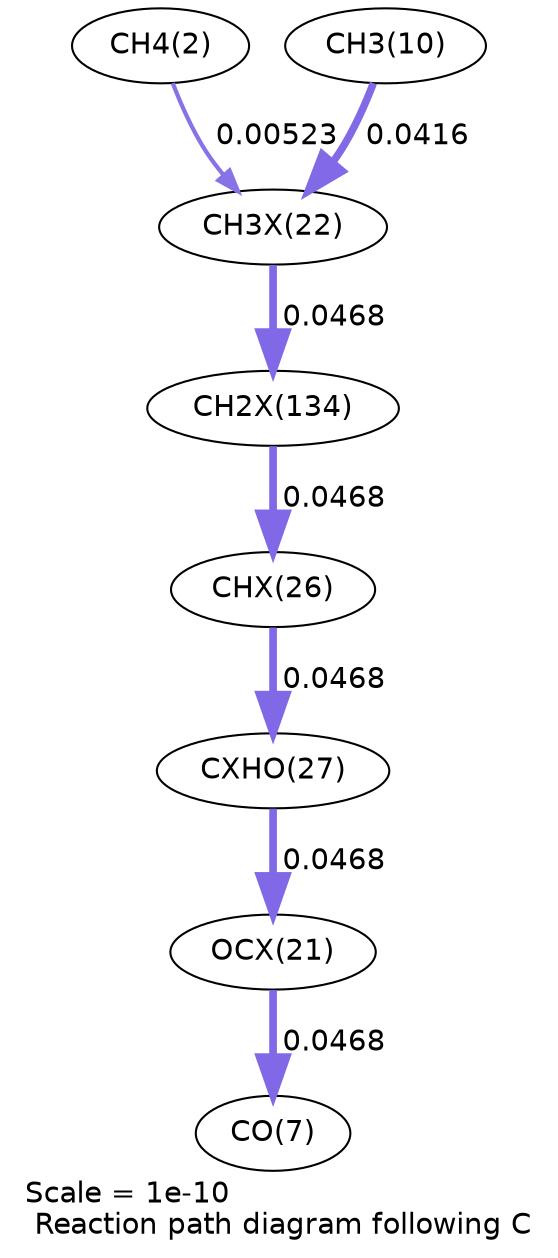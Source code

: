 digraph reaction_paths {
center=1;
s4 -> s28[fontname="Helvetica", penwidth=2.03, arrowsize=1.02, color="0.7, 0.505, 0.9"
, label=" 0.00523"];
s12 -> s28[fontname="Helvetica", penwidth=3.6, arrowsize=1.8, color="0.7, 0.542, 0.9"
, label=" 0.0416"];
s28 -> s39[fontname="Helvetica", penwidth=3.69, arrowsize=1.84, color="0.7, 0.547, 0.9"
, label=" 0.0468"];
s39 -> s30[fontname="Helvetica", penwidth=3.69, arrowsize=1.84, color="0.7, 0.547, 0.9"
, label=" 0.0468"];
s30 -> s31[fontname="Helvetica", penwidth=3.69, arrowsize=1.84, color="0.7, 0.547, 0.9"
, label=" 0.0468"];
s31 -> s27[fontname="Helvetica", penwidth=3.69, arrowsize=1.84, color="0.7, 0.547, 0.9"
, label=" 0.0468"];
s27 -> s9[fontname="Helvetica", penwidth=3.69, arrowsize=1.84, color="0.7, 0.547, 0.9"
, label=" 0.0468"];
s4 [ fontname="Helvetica", label="CH4(2)"];
s9 [ fontname="Helvetica", label="CO(7)"];
s12 [ fontname="Helvetica", label="CH3(10)"];
s27 [ fontname="Helvetica", label="OCX(21)"];
s28 [ fontname="Helvetica", label="CH3X(22)"];
s30 [ fontname="Helvetica", label="CHX(26)"];
s31 [ fontname="Helvetica", label="CXHO(27)"];
s39 [ fontname="Helvetica", label="CH2X(134)"];
 label = "Scale = 1e-10\l Reaction path diagram following C";
 fontname = "Helvetica";
}
